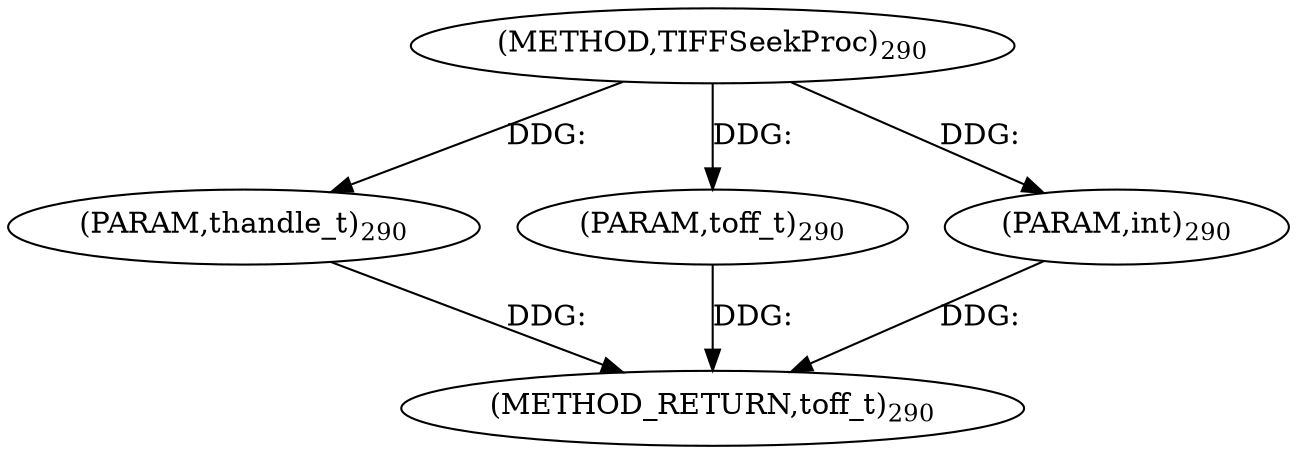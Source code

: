 digraph "TIFFSeekProc" {  
"8314" [label = <(METHOD,TIFFSeekProc)<SUB>290</SUB>> ]
"8318" [label = <(METHOD_RETURN,toff_t)<SUB>290</SUB>> ]
"8315" [label = <(PARAM,thandle_t)<SUB>290</SUB>> ]
"8316" [label = <(PARAM,toff_t)<SUB>290</SUB>> ]
"8317" [label = <(PARAM,int)<SUB>290</SUB>> ]
  "8315" -> "8318"  [ label = "DDG: "] 
  "8316" -> "8318"  [ label = "DDG: "] 
  "8317" -> "8318"  [ label = "DDG: "] 
  "8314" -> "8315"  [ label = "DDG: "] 
  "8314" -> "8316"  [ label = "DDG: "] 
  "8314" -> "8317"  [ label = "DDG: "] 
}
